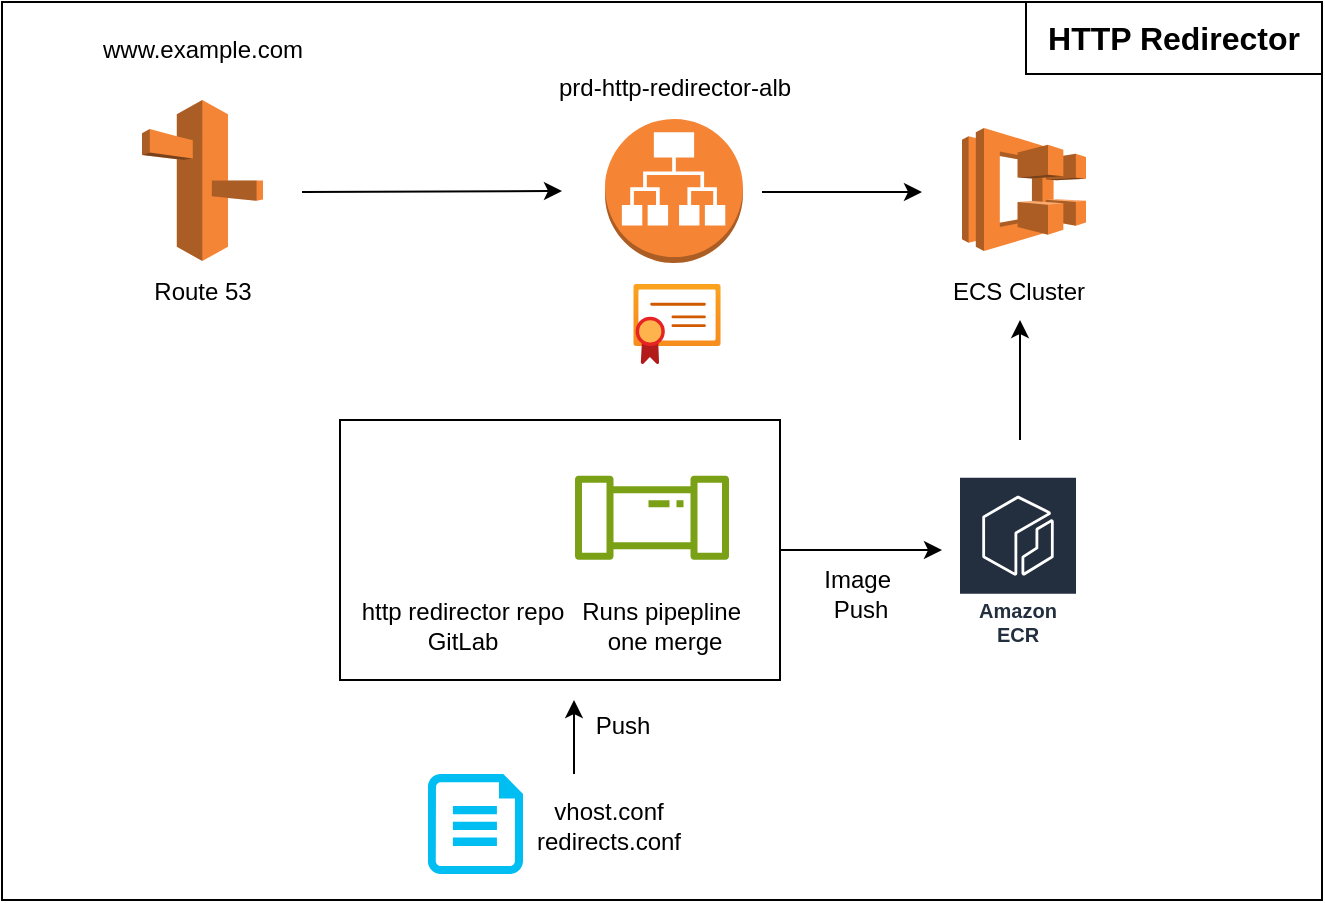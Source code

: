 <mxfile version="23.1.4" type="github">
  <diagram name="Page-1" id="cQvFQ-0HM0ZAxjRs54Qi">
    <mxGraphModel dx="1017" dy="1775" grid="1" gridSize="10" guides="1" tooltips="1" connect="1" arrows="1" fold="1" page="1" pageScale="1" pageWidth="850" pageHeight="1100" math="0" shadow="0">
      <root>
        <mxCell id="0" />
        <mxCell id="1" parent="0" />
        <mxCell id="A6ykILbXWkgTWiZy75XN-31" value="" style="rounded=0;whiteSpace=wrap;html=1;" vertex="1" parent="1">
          <mxGeometry x="40" y="-679" width="660" height="449" as="geometry" />
        </mxCell>
        <mxCell id="A6ykILbXWkgTWiZy75XN-21" value="" style="rounded=0;whiteSpace=wrap;html=1;" vertex="1" parent="1">
          <mxGeometry x="209" y="-470" width="220" height="130" as="geometry" />
        </mxCell>
        <mxCell id="A6ykILbXWkgTWiZy75XN-5" value="" style="outlineConnect=0;dashed=0;verticalLabelPosition=bottom;verticalAlign=top;align=center;html=1;shape=mxgraph.aws3.application_load_balancer;fillColor=#F58534;gradientColor=none;direction=south;rotation=-90;" vertex="1" parent="1">
          <mxGeometry x="340" y="-619" width="72" height="69" as="geometry" />
        </mxCell>
        <mxCell id="A6ykILbXWkgTWiZy75XN-7" value="prd-http-redirector-alb" style="text;html=1;align=center;verticalAlign=middle;resizable=0;points=[];autosize=1;strokeColor=none;fillColor=none;" vertex="1" parent="1">
          <mxGeometry x="305.5" y="-651" width="140" height="30" as="geometry" />
        </mxCell>
        <mxCell id="A6ykILbXWkgTWiZy75XN-8" value="" style="outlineConnect=0;dashed=0;verticalLabelPosition=bottom;verticalAlign=top;align=center;html=1;shape=mxgraph.aws3.route_53;fillColor=#F58536;gradientColor=none;" vertex="1" parent="1">
          <mxGeometry x="110" y="-630" width="60.5" height="80.5" as="geometry" />
        </mxCell>
        <mxCell id="A6ykILbXWkgTWiZy75XN-9" value="Route 53" style="text;html=1;align=center;verticalAlign=middle;resizable=0;points=[];autosize=1;strokeColor=none;fillColor=none;" vertex="1" parent="1">
          <mxGeometry x="105.25" y="-549.5" width="70" height="30" as="geometry" />
        </mxCell>
        <mxCell id="A6ykILbXWkgTWiZy75XN-10" value="www.example.com" style="text;html=1;align=center;verticalAlign=middle;resizable=0;points=[];autosize=1;strokeColor=none;fillColor=none;" vertex="1" parent="1">
          <mxGeometry x="80.25" y="-670" width="120" height="30" as="geometry" />
        </mxCell>
        <mxCell id="A6ykILbXWkgTWiZy75XN-11" value="" style="endArrow=classic;html=1;rounded=0;" edge="1" parent="1">
          <mxGeometry width="50" height="50" relative="1" as="geometry">
            <mxPoint x="190" y="-584" as="sourcePoint" />
            <mxPoint x="320" y="-584.5" as="targetPoint" />
          </mxGeometry>
        </mxCell>
        <mxCell id="A6ykILbXWkgTWiZy75XN-12" value="" style="image;aspect=fixed;html=1;points=[];align=center;fontSize=12;image=img/lib/azure2/app_services/App_Service_Certificates.svg;" vertex="1" parent="1">
          <mxGeometry x="355.63" y="-538" width="43.75" height="40" as="geometry" />
        </mxCell>
        <mxCell id="A6ykILbXWkgTWiZy75XN-14" value="" style="outlineConnect=0;dashed=0;verticalLabelPosition=bottom;verticalAlign=top;align=center;html=1;shape=mxgraph.aws3.ecs;fillColor=#F58534;gradientColor=none;" vertex="1" parent="1">
          <mxGeometry x="520" y="-616" width="62" height="61.5" as="geometry" />
        </mxCell>
        <mxCell id="A6ykILbXWkgTWiZy75XN-15" value="" style="endArrow=classic;html=1;rounded=0;" edge="1" parent="1">
          <mxGeometry width="50" height="50" relative="1" as="geometry">
            <mxPoint x="420" y="-584" as="sourcePoint" />
            <mxPoint x="500" y="-584" as="targetPoint" />
          </mxGeometry>
        </mxCell>
        <mxCell id="A6ykILbXWkgTWiZy75XN-16" value="ECS Cluster" style="text;html=1;align=center;verticalAlign=middle;resizable=0;points=[];autosize=1;strokeColor=none;fillColor=none;" vertex="1" parent="1">
          <mxGeometry x="503" y="-549.5" width="90" height="30" as="geometry" />
        </mxCell>
        <mxCell id="A6ykILbXWkgTWiZy75XN-17" value="" style="shape=image;html=1;verticalAlign=top;verticalLabelPosition=bottom;labelBackgroundColor=#ffffff;imageAspect=0;aspect=fixed;image=https://cdn4.iconfinder.com/data/icons/socialcones/508/Gitlab-128.png" vertex="1" parent="1">
          <mxGeometry x="246" y="-449" width="55.63" height="55.63" as="geometry" />
        </mxCell>
        <mxCell id="A6ykILbXWkgTWiZy75XN-18" value="" style="sketch=0;outlineConnect=0;fontColor=#232F3E;gradientColor=none;fillColor=#7AA116;strokeColor=none;dashed=0;verticalLabelPosition=bottom;verticalAlign=top;align=center;html=1;fontSize=12;fontStyle=0;aspect=fixed;pointerEvents=1;shape=mxgraph.aws4.iot_analytics_pipeline;" vertex="1" parent="1">
          <mxGeometry x="326" y="-442.18" width="78" height="42" as="geometry" />
        </mxCell>
        <mxCell id="A6ykILbXWkgTWiZy75XN-19" value="http redirector repo&lt;br&gt;GitLab" style="text;html=1;align=center;verticalAlign=middle;resizable=0;points=[];autosize=1;strokeColor=none;fillColor=none;" vertex="1" parent="1">
          <mxGeometry x="210" y="-387" width="120" height="40" as="geometry" />
        </mxCell>
        <mxCell id="A6ykILbXWkgTWiZy75XN-20" value="Runs pipepline&amp;nbsp;&lt;br&gt;one merge" style="text;html=1;align=center;verticalAlign=middle;resizable=0;points=[];autosize=1;strokeColor=none;fillColor=none;" vertex="1" parent="1">
          <mxGeometry x="316" y="-387" width="110" height="40" as="geometry" />
        </mxCell>
        <mxCell id="A6ykILbXWkgTWiZy75XN-22" value="Amazon ECR" style="sketch=0;outlineConnect=0;fontColor=#232F3E;gradientColor=none;strokeColor=#ffffff;fillColor=#232F3E;dashed=0;verticalLabelPosition=middle;verticalAlign=bottom;align=center;html=1;whiteSpace=wrap;fontSize=10;fontStyle=1;spacing=3;shape=mxgraph.aws4.productIcon;prIcon=mxgraph.aws4.ecr;" vertex="1" parent="1">
          <mxGeometry x="518" y="-442.18" width="60" height="89" as="geometry" />
        </mxCell>
        <mxCell id="A6ykILbXWkgTWiZy75XN-23" value="" style="endArrow=classic;html=1;rounded=0;exitX=1;exitY=0.5;exitDx=0;exitDy=0;" edge="1" parent="1" source="A6ykILbXWkgTWiZy75XN-21">
          <mxGeometry width="50" height="50" relative="1" as="geometry">
            <mxPoint x="430" y="-420" as="sourcePoint" />
            <mxPoint x="510" y="-405" as="targetPoint" />
          </mxGeometry>
        </mxCell>
        <mxCell id="A6ykILbXWkgTWiZy75XN-24" value="Image&amp;nbsp;&lt;br&gt;Push" style="text;html=1;align=center;verticalAlign=middle;resizable=0;points=[];autosize=1;strokeColor=none;fillColor=none;" vertex="1" parent="1">
          <mxGeometry x="439" y="-403" width="60" height="40" as="geometry" />
        </mxCell>
        <mxCell id="A6ykILbXWkgTWiZy75XN-25" value="" style="endArrow=classic;html=1;rounded=0;" edge="1" parent="1">
          <mxGeometry width="50" height="50" relative="1" as="geometry">
            <mxPoint x="549" y="-460" as="sourcePoint" />
            <mxPoint x="549" y="-520" as="targetPoint" />
          </mxGeometry>
        </mxCell>
        <mxCell id="A6ykILbXWkgTWiZy75XN-26" value="" style="verticalLabelPosition=bottom;html=1;verticalAlign=top;align=center;strokeColor=none;fillColor=#00BEF2;shape=mxgraph.azure.cloud_services_configuration_file;pointerEvents=1;" vertex="1" parent="1">
          <mxGeometry x="253" y="-293" width="47.5" height="50" as="geometry" />
        </mxCell>
        <mxCell id="A6ykILbXWkgTWiZy75XN-27" value="vhost.conf&lt;br&gt;redirects.conf" style="text;html=1;align=center;verticalAlign=middle;resizable=0;points=[];autosize=1;strokeColor=none;fillColor=none;" vertex="1" parent="1">
          <mxGeometry x="293" y="-287" width="100" height="40" as="geometry" />
        </mxCell>
        <mxCell id="A6ykILbXWkgTWiZy75XN-28" value="" style="endArrow=classic;html=1;rounded=0;" edge="1" parent="1">
          <mxGeometry width="50" height="50" relative="1" as="geometry">
            <mxPoint x="326" y="-293" as="sourcePoint" />
            <mxPoint x="326" y="-330" as="targetPoint" />
          </mxGeometry>
        </mxCell>
        <mxCell id="A6ykILbXWkgTWiZy75XN-29" value="Push" style="text;html=1;align=center;verticalAlign=middle;resizable=0;points=[];autosize=1;strokeColor=none;fillColor=none;" vertex="1" parent="1">
          <mxGeometry x="325" y="-332" width="50" height="30" as="geometry" />
        </mxCell>
        <mxCell id="A6ykILbXWkgTWiZy75XN-32" value="&lt;font style=&quot;font-size: 16px;&quot;&gt;&lt;b&gt;HTTP Redirector&lt;/b&gt;&lt;/font&gt;" style="rounded=0;whiteSpace=wrap;html=1;strokeWidth=1;" vertex="1" parent="1">
          <mxGeometry x="552" y="-679" width="148" height="36" as="geometry" />
        </mxCell>
      </root>
    </mxGraphModel>
  </diagram>
</mxfile>
